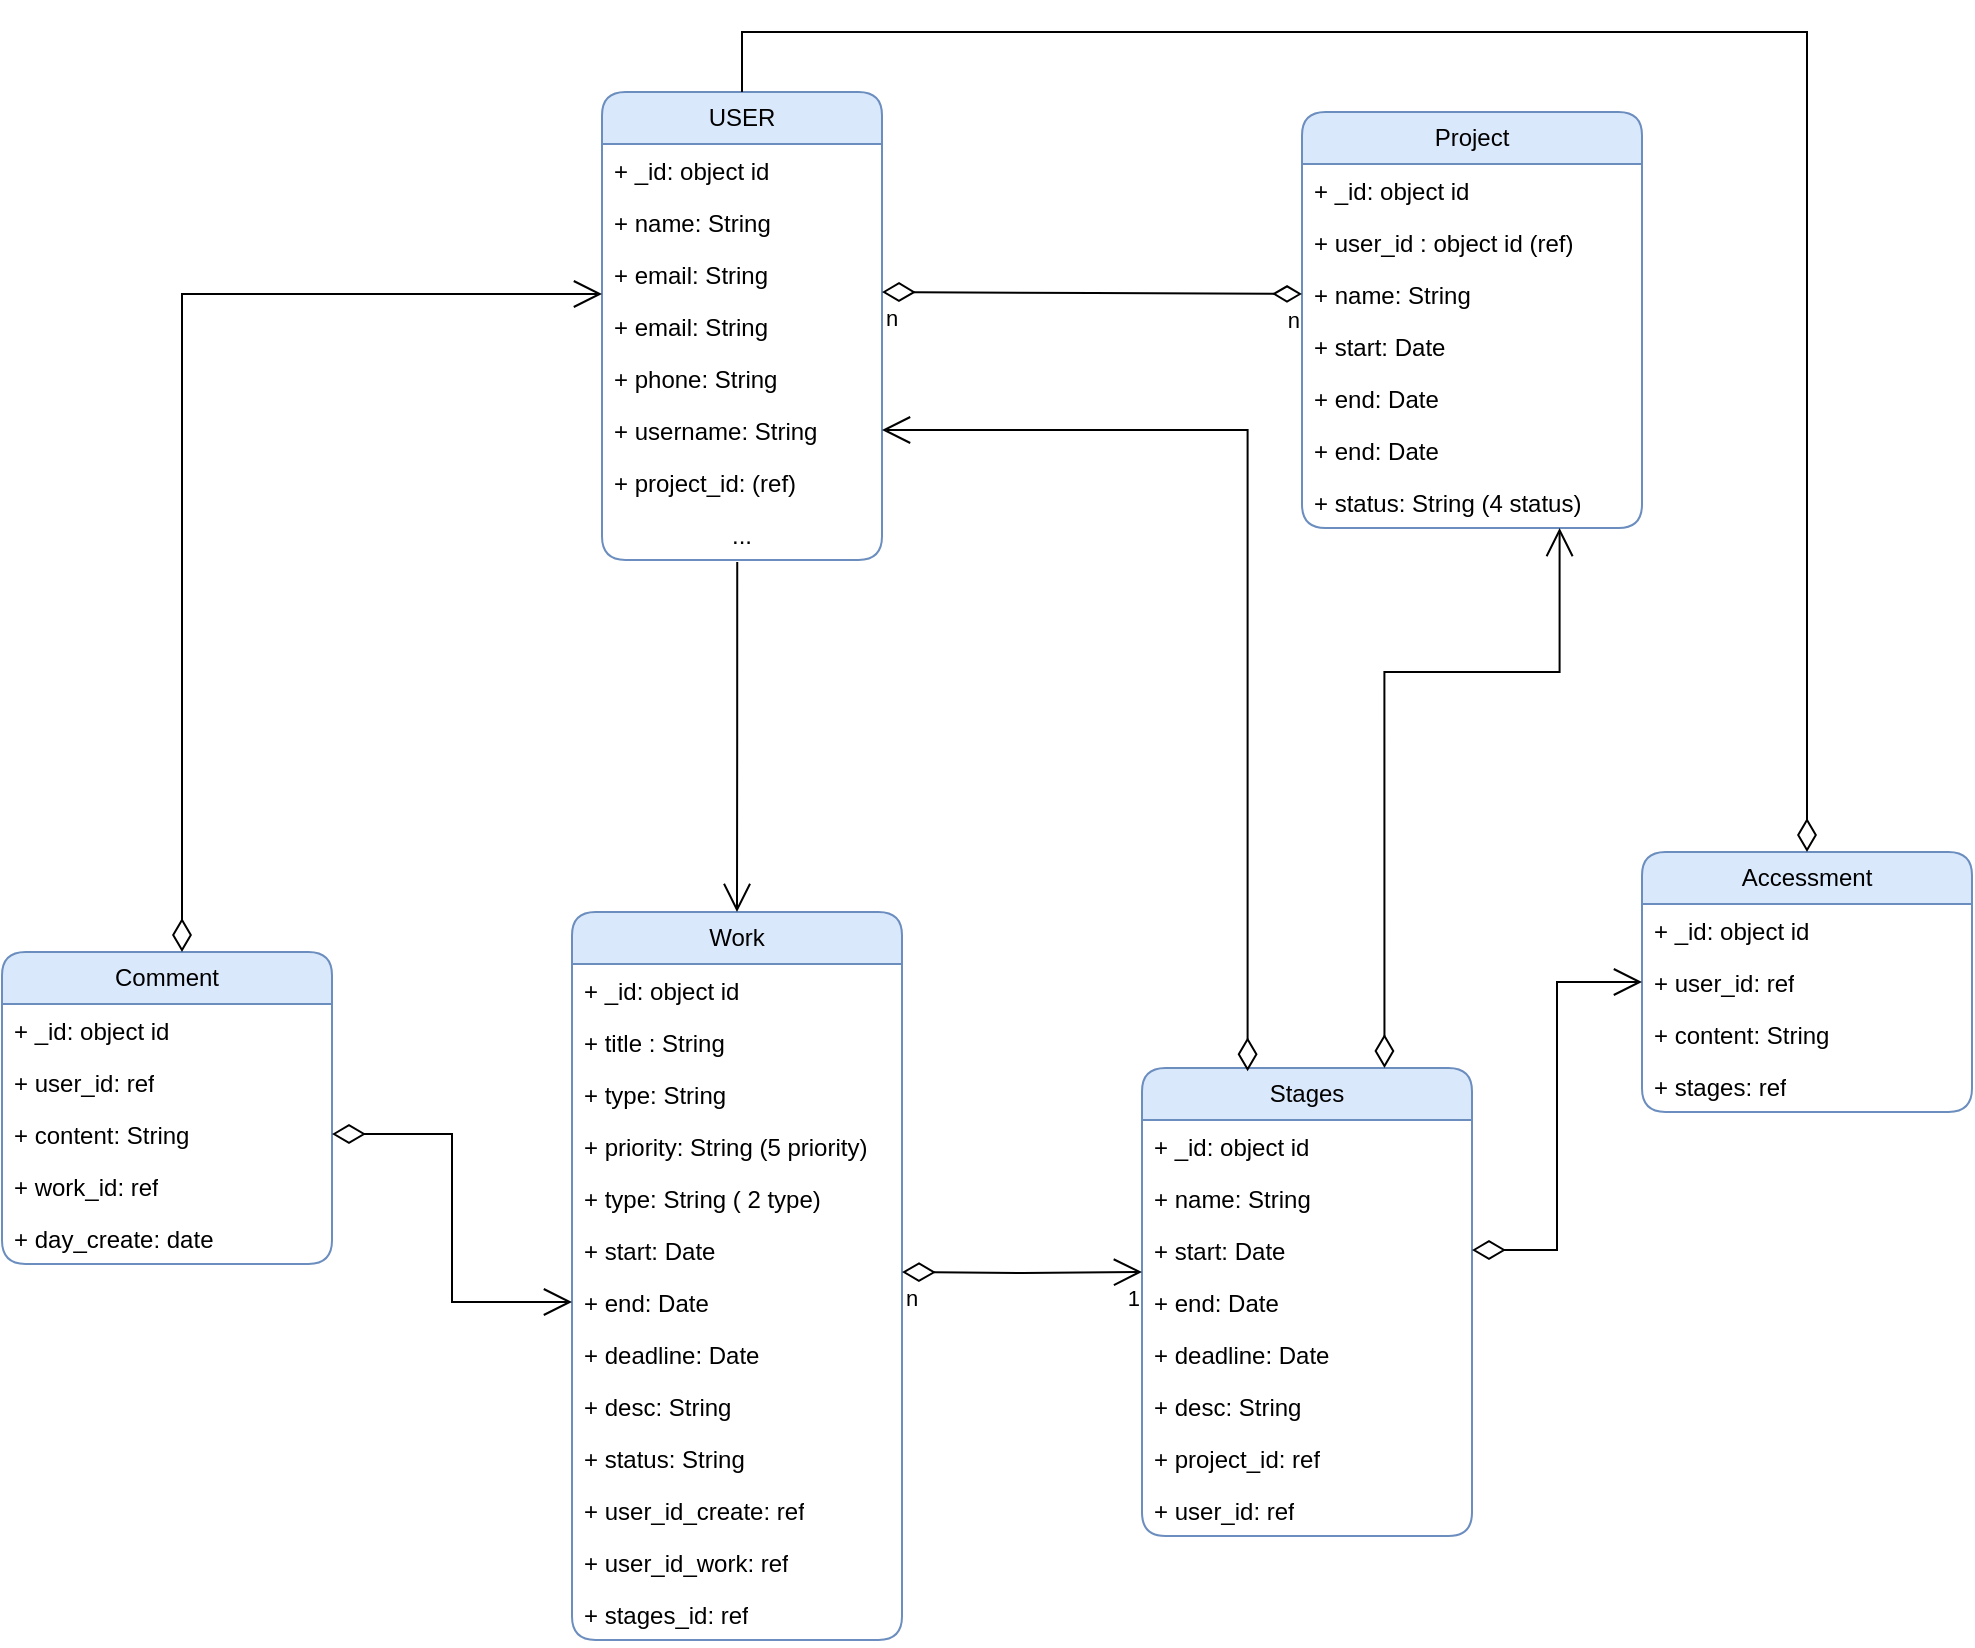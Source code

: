 <mxfile version="22.1.8" type="github">
  <diagram name="Trang-1" id="B-Z4fJsD4nCX6SHQaJ-v">
    <mxGraphModel dx="2227" dy="1912" grid="1" gridSize="10" guides="1" tooltips="1" connect="1" arrows="1" fold="1" page="1" pageScale="1" pageWidth="827" pageHeight="1169" math="0" shadow="0">
      <root>
        <mxCell id="0" />
        <mxCell id="1" parent="0" />
        <mxCell id="zbAOLoR1SOaJ92ZHvRIB-2" value="USER" style="swimlane;fontStyle=0;childLayout=stackLayout;horizontal=1;startSize=26;fillColor=#dae8fc;horizontalStack=0;resizeParent=1;resizeParentMax=0;resizeLast=0;collapsible=1;marginBottom=0;whiteSpace=wrap;html=1;strokeColor=#6c8ebf;perimeterSpacing=0;strokeWidth=1;gradientColor=none;swimlaneFillColor=none;rounded=1;swimlaneLine=1;" vertex="1" parent="1">
          <mxGeometry x="120" y="30" width="140" height="234" as="geometry" />
        </mxCell>
        <mxCell id="zbAOLoR1SOaJ92ZHvRIB-3" value="+ _id: object id" style="text;strokeColor=none;fillColor=none;align=left;verticalAlign=top;spacingLeft=4;spacingRight=4;overflow=hidden;rotatable=0;points=[[0,0.5],[1,0.5]];portConstraint=eastwest;whiteSpace=wrap;html=1;" vertex="1" parent="zbAOLoR1SOaJ92ZHvRIB-2">
          <mxGeometry y="26" width="140" height="26" as="geometry" />
        </mxCell>
        <mxCell id="zbAOLoR1SOaJ92ZHvRIB-4" value="+ name: String" style="text;strokeColor=none;fillColor=none;align=left;verticalAlign=top;spacingLeft=4;spacingRight=4;overflow=hidden;rotatable=0;points=[[0,0.5],[1,0.5]];portConstraint=eastwest;whiteSpace=wrap;html=1;" vertex="1" parent="zbAOLoR1SOaJ92ZHvRIB-2">
          <mxGeometry y="52" width="140" height="26" as="geometry" />
        </mxCell>
        <mxCell id="zbAOLoR1SOaJ92ZHvRIB-5" value="+ email: String" style="text;strokeColor=none;fillColor=none;align=left;verticalAlign=top;spacingLeft=4;spacingRight=4;overflow=hidden;rotatable=0;points=[[0,0.5],[1,0.5]];portConstraint=eastwest;whiteSpace=wrap;html=1;" vertex="1" parent="zbAOLoR1SOaJ92ZHvRIB-2">
          <mxGeometry y="78" width="140" height="26" as="geometry" />
        </mxCell>
        <mxCell id="zbAOLoR1SOaJ92ZHvRIB-22" value="+ email: String" style="text;strokeColor=none;fillColor=none;align=left;verticalAlign=top;spacingLeft=4;spacingRight=4;overflow=hidden;rotatable=0;points=[[0,0.5],[1,0.5]];portConstraint=eastwest;whiteSpace=wrap;html=1;" vertex="1" parent="zbAOLoR1SOaJ92ZHvRIB-2">
          <mxGeometry y="104" width="140" height="26" as="geometry" />
        </mxCell>
        <mxCell id="zbAOLoR1SOaJ92ZHvRIB-9" value="+ phone: String" style="text;strokeColor=none;fillColor=none;align=left;verticalAlign=top;spacingLeft=4;spacingRight=4;overflow=hidden;rotatable=0;points=[[0,0.5],[1,0.5]];portConstraint=eastwest;whiteSpace=wrap;html=1;" vertex="1" parent="zbAOLoR1SOaJ92ZHvRIB-2">
          <mxGeometry y="130" width="140" height="26" as="geometry" />
        </mxCell>
        <mxCell id="zbAOLoR1SOaJ92ZHvRIB-8" value="+ username: String" style="text;strokeColor=none;fillColor=none;align=left;verticalAlign=top;spacingLeft=4;spacingRight=4;overflow=hidden;rotatable=0;points=[[0,0.5],[1,0.5]];portConstraint=eastwest;whiteSpace=wrap;html=1;" vertex="1" parent="zbAOLoR1SOaJ92ZHvRIB-2">
          <mxGeometry y="156" width="140" height="26" as="geometry" />
        </mxCell>
        <mxCell id="zbAOLoR1SOaJ92ZHvRIB-10" value="+ project_id: (ref)" style="text;strokeColor=none;fillColor=none;align=left;verticalAlign=top;spacingLeft=4;spacingRight=4;overflow=hidden;rotatable=0;points=[[0,0.5],[1,0.5]];portConstraint=eastwest;whiteSpace=wrap;html=1;" vertex="1" parent="zbAOLoR1SOaJ92ZHvRIB-2">
          <mxGeometry y="182" width="140" height="26" as="geometry" />
        </mxCell>
        <mxCell id="zbAOLoR1SOaJ92ZHvRIB-18" value="..." style="text;strokeColor=none;fillColor=none;align=center;verticalAlign=top;spacingLeft=4;spacingRight=4;overflow=hidden;rotatable=0;points=[[0,0.5],[1,0.5]];portConstraint=eastwest;whiteSpace=wrap;html=1;" vertex="1" parent="zbAOLoR1SOaJ92ZHvRIB-2">
          <mxGeometry y="208" width="140" height="26" as="geometry" />
        </mxCell>
        <mxCell id="zbAOLoR1SOaJ92ZHvRIB-11" value="Project" style="swimlane;fontStyle=0;childLayout=stackLayout;horizontal=1;startSize=26;fillColor=#dae8fc;horizontalStack=0;resizeParent=1;resizeParentMax=0;resizeLast=0;collapsible=1;marginBottom=0;whiteSpace=wrap;html=1;strokeColor=#6c8ebf;rounded=1;" vertex="1" parent="1">
          <mxGeometry x="470" y="40" width="170" height="208" as="geometry" />
        </mxCell>
        <mxCell id="zbAOLoR1SOaJ92ZHvRIB-12" value="+ _id: object id" style="text;strokeColor=none;fillColor=none;align=left;verticalAlign=top;spacingLeft=4;spacingRight=4;overflow=hidden;rotatable=0;points=[[0,0.5],[1,0.5]];portConstraint=eastwest;whiteSpace=wrap;html=1;" vertex="1" parent="zbAOLoR1SOaJ92ZHvRIB-11">
          <mxGeometry y="26" width="170" height="26" as="geometry" />
        </mxCell>
        <mxCell id="zbAOLoR1SOaJ92ZHvRIB-13" value="+ user_id : object id (ref)" style="text;strokeColor=none;fillColor=none;align=left;verticalAlign=top;spacingLeft=4;spacingRight=4;overflow=hidden;rotatable=0;points=[[0,0.5],[1,0.5]];portConstraint=eastwest;whiteSpace=wrap;html=1;" vertex="1" parent="zbAOLoR1SOaJ92ZHvRIB-11">
          <mxGeometry y="52" width="170" height="26" as="geometry" />
        </mxCell>
        <mxCell id="zbAOLoR1SOaJ92ZHvRIB-14" value="+ name: String" style="text;strokeColor=none;fillColor=none;align=left;verticalAlign=top;spacingLeft=4;spacingRight=4;overflow=hidden;rotatable=0;points=[[0,0.5],[1,0.5]];portConstraint=eastwest;whiteSpace=wrap;html=1;" vertex="1" parent="zbAOLoR1SOaJ92ZHvRIB-11">
          <mxGeometry y="78" width="170" height="26" as="geometry" />
        </mxCell>
        <mxCell id="zbAOLoR1SOaJ92ZHvRIB-15" value="+ start: Date" style="text;strokeColor=none;fillColor=none;align=left;verticalAlign=top;spacingLeft=4;spacingRight=4;overflow=hidden;rotatable=0;points=[[0,0.5],[1,0.5]];portConstraint=eastwest;whiteSpace=wrap;html=1;" vertex="1" parent="zbAOLoR1SOaJ92ZHvRIB-11">
          <mxGeometry y="104" width="170" height="26" as="geometry" />
        </mxCell>
        <mxCell id="zbAOLoR1SOaJ92ZHvRIB-16" value="+ end: Date" style="text;strokeColor=none;fillColor=none;align=left;verticalAlign=top;spacingLeft=4;spacingRight=4;overflow=hidden;rotatable=0;points=[[0,0.5],[1,0.5]];portConstraint=eastwest;whiteSpace=wrap;html=1;" vertex="1" parent="zbAOLoR1SOaJ92ZHvRIB-11">
          <mxGeometry y="130" width="170" height="26" as="geometry" />
        </mxCell>
        <mxCell id="zbAOLoR1SOaJ92ZHvRIB-28" value="+ end: Date" style="text;strokeColor=none;fillColor=none;align=left;verticalAlign=top;spacingLeft=4;spacingRight=4;overflow=hidden;rotatable=0;points=[[0,0.5],[1,0.5]];portConstraint=eastwest;whiteSpace=wrap;html=1;" vertex="1" parent="zbAOLoR1SOaJ92ZHvRIB-11">
          <mxGeometry y="156" width="170" height="26" as="geometry" />
        </mxCell>
        <mxCell id="zbAOLoR1SOaJ92ZHvRIB-27" value="+ status: String (4 status)" style="text;strokeColor=none;fillColor=none;align=left;verticalAlign=top;spacingLeft=4;spacingRight=4;overflow=hidden;rotatable=0;points=[[0,0.5],[1,0.5]];portConstraint=eastwest;whiteSpace=wrap;html=1;" vertex="1" parent="zbAOLoR1SOaJ92ZHvRIB-11">
          <mxGeometry y="182" width="170" height="26" as="geometry" />
        </mxCell>
        <mxCell id="zbAOLoR1SOaJ92ZHvRIB-19" value="" style="endArrow=diamondThin;html=1;endSize=12;startArrow=diamondThin;startSize=14;startFill=0;edgeStyle=orthogonalEdgeStyle;rounded=0;entryX=0;entryY=0.5;entryDx=0;entryDy=0;endFill=0;" edge="1" parent="1" target="zbAOLoR1SOaJ92ZHvRIB-14">
          <mxGeometry relative="1" as="geometry">
            <mxPoint x="260" y="130" as="sourcePoint" />
            <mxPoint x="420" y="130" as="targetPoint" />
          </mxGeometry>
        </mxCell>
        <mxCell id="zbAOLoR1SOaJ92ZHvRIB-20" value="n" style="edgeLabel;resizable=0;html=1;align=left;verticalAlign=top;" connectable="0" vertex="1" parent="zbAOLoR1SOaJ92ZHvRIB-19">
          <mxGeometry x="-1" relative="1" as="geometry" />
        </mxCell>
        <mxCell id="zbAOLoR1SOaJ92ZHvRIB-21" value="n" style="edgeLabel;resizable=0;html=1;align=right;verticalAlign=top;" connectable="0" vertex="1" parent="zbAOLoR1SOaJ92ZHvRIB-19">
          <mxGeometry x="1" relative="1" as="geometry" />
        </mxCell>
        <mxCell id="zbAOLoR1SOaJ92ZHvRIB-29" value="Work" style="swimlane;fontStyle=0;childLayout=stackLayout;horizontal=1;startSize=26;fillColor=#dae8fc;horizontalStack=0;resizeParent=1;resizeParentMax=0;resizeLast=0;collapsible=1;marginBottom=0;whiteSpace=wrap;html=1;strokeColor=#6c8ebf;rounded=1;" vertex="1" parent="1">
          <mxGeometry x="105" y="440" width="165" height="364" as="geometry" />
        </mxCell>
        <mxCell id="zbAOLoR1SOaJ92ZHvRIB-30" value="+ _id: object id" style="text;strokeColor=none;fillColor=none;align=left;verticalAlign=top;spacingLeft=4;spacingRight=4;overflow=hidden;rotatable=0;points=[[0,0.5],[1,0.5]];portConstraint=eastwest;whiteSpace=wrap;html=1;" vertex="1" parent="zbAOLoR1SOaJ92ZHvRIB-29">
          <mxGeometry y="26" width="165" height="26" as="geometry" />
        </mxCell>
        <mxCell id="zbAOLoR1SOaJ92ZHvRIB-31" value="+ title : String" style="text;strokeColor=none;fillColor=none;align=left;verticalAlign=top;spacingLeft=4;spacingRight=4;overflow=hidden;rotatable=0;points=[[0,0.5],[1,0.5]];portConstraint=eastwest;whiteSpace=wrap;html=1;" vertex="1" parent="zbAOLoR1SOaJ92ZHvRIB-29">
          <mxGeometry y="52" width="165" height="26" as="geometry" />
        </mxCell>
        <mxCell id="zbAOLoR1SOaJ92ZHvRIB-32" value="+ type: String" style="text;strokeColor=none;fillColor=none;align=left;verticalAlign=top;spacingLeft=4;spacingRight=4;overflow=hidden;rotatable=0;points=[[0,0.5],[1,0.5]];portConstraint=eastwest;whiteSpace=wrap;html=1;" vertex="1" parent="zbAOLoR1SOaJ92ZHvRIB-29">
          <mxGeometry y="78" width="165" height="26" as="geometry" />
        </mxCell>
        <mxCell id="zbAOLoR1SOaJ92ZHvRIB-33" value="+ priority: String (5&amp;nbsp;priority)" style="text;strokeColor=none;fillColor=none;align=left;verticalAlign=top;spacingLeft=4;spacingRight=4;overflow=hidden;rotatable=0;points=[[0,0.5],[1,0.5]];portConstraint=eastwest;whiteSpace=wrap;html=1;" vertex="1" parent="zbAOLoR1SOaJ92ZHvRIB-29">
          <mxGeometry y="104" width="165" height="26" as="geometry" />
        </mxCell>
        <mxCell id="zbAOLoR1SOaJ92ZHvRIB-34" value="+ type: String ( 2 type)" style="text;strokeColor=none;fillColor=none;align=left;verticalAlign=top;spacingLeft=4;spacingRight=4;overflow=hidden;rotatable=0;points=[[0,0.5],[1,0.5]];portConstraint=eastwest;whiteSpace=wrap;html=1;" vertex="1" parent="zbAOLoR1SOaJ92ZHvRIB-29">
          <mxGeometry y="130" width="165" height="26" as="geometry" />
        </mxCell>
        <mxCell id="zbAOLoR1SOaJ92ZHvRIB-35" value="+ start: Date" style="text;strokeColor=none;fillColor=none;align=left;verticalAlign=top;spacingLeft=4;spacingRight=4;overflow=hidden;rotatable=0;points=[[0,0.5],[1,0.5]];portConstraint=eastwest;whiteSpace=wrap;html=1;" vertex="1" parent="zbAOLoR1SOaJ92ZHvRIB-29">
          <mxGeometry y="156" width="165" height="26" as="geometry" />
        </mxCell>
        <mxCell id="zbAOLoR1SOaJ92ZHvRIB-36" value="+ end: Date" style="text;strokeColor=none;fillColor=none;align=left;verticalAlign=top;spacingLeft=4;spacingRight=4;overflow=hidden;rotatable=0;points=[[0,0.5],[1,0.5]];portConstraint=eastwest;whiteSpace=wrap;html=1;" vertex="1" parent="zbAOLoR1SOaJ92ZHvRIB-29">
          <mxGeometry y="182" width="165" height="26" as="geometry" />
        </mxCell>
        <mxCell id="zbAOLoR1SOaJ92ZHvRIB-37" value="+ deadline: Date" style="text;strokeColor=none;fillColor=none;align=left;verticalAlign=top;spacingLeft=4;spacingRight=4;overflow=hidden;rotatable=0;points=[[0,0.5],[1,0.5]];portConstraint=eastwest;whiteSpace=wrap;html=1;" vertex="1" parent="zbAOLoR1SOaJ92ZHvRIB-29">
          <mxGeometry y="208" width="165" height="26" as="geometry" />
        </mxCell>
        <mxCell id="zbAOLoR1SOaJ92ZHvRIB-38" value="+ desc: String" style="text;strokeColor=none;fillColor=none;align=left;verticalAlign=top;spacingLeft=4;spacingRight=4;overflow=hidden;rotatable=0;points=[[0,0.5],[1,0.5]];portConstraint=eastwest;whiteSpace=wrap;html=1;" vertex="1" parent="zbAOLoR1SOaJ92ZHvRIB-29">
          <mxGeometry y="234" width="165" height="26" as="geometry" />
        </mxCell>
        <mxCell id="zbAOLoR1SOaJ92ZHvRIB-39" value="+ status: String" style="text;strokeColor=none;fillColor=none;align=left;verticalAlign=top;spacingLeft=4;spacingRight=4;overflow=hidden;rotatable=0;points=[[0,0.5],[1,0.5]];portConstraint=eastwest;whiteSpace=wrap;html=1;" vertex="1" parent="zbAOLoR1SOaJ92ZHvRIB-29">
          <mxGeometry y="260" width="165" height="26" as="geometry" />
        </mxCell>
        <mxCell id="zbAOLoR1SOaJ92ZHvRIB-40" value="+ user_id_create: ref" style="text;strokeColor=none;fillColor=none;align=left;verticalAlign=top;spacingLeft=4;spacingRight=4;overflow=hidden;rotatable=0;points=[[0,0.5],[1,0.5]];portConstraint=eastwest;whiteSpace=wrap;html=1;" vertex="1" parent="zbAOLoR1SOaJ92ZHvRIB-29">
          <mxGeometry y="286" width="165" height="26" as="geometry" />
        </mxCell>
        <mxCell id="zbAOLoR1SOaJ92ZHvRIB-41" value="+ user_id_work: ref" style="text;strokeColor=none;fillColor=none;align=left;verticalAlign=top;spacingLeft=4;spacingRight=4;overflow=hidden;rotatable=0;points=[[0,0.5],[1,0.5]];portConstraint=eastwest;whiteSpace=wrap;html=1;" vertex="1" parent="zbAOLoR1SOaJ92ZHvRIB-29">
          <mxGeometry y="312" width="165" height="26" as="geometry" />
        </mxCell>
        <mxCell id="zbAOLoR1SOaJ92ZHvRIB-90" value="+ stages_id: ref" style="text;strokeColor=none;fillColor=none;align=left;verticalAlign=top;spacingLeft=4;spacingRight=4;overflow=hidden;rotatable=0;points=[[0,0.5],[1,0.5]];portConstraint=eastwest;whiteSpace=wrap;html=1;" vertex="1" parent="zbAOLoR1SOaJ92ZHvRIB-29">
          <mxGeometry y="338" width="165" height="26" as="geometry" />
        </mxCell>
        <mxCell id="zbAOLoR1SOaJ92ZHvRIB-52" value="" style="endArrow=open;html=1;endSize=12;startArrow=none;startSize=14;startFill=0;edgeStyle=orthogonalEdgeStyle;rounded=0;exitX=0.483;exitY=1.038;exitDx=0;exitDy=0;exitPerimeter=0;entryX=0.5;entryY=0;entryDx=0;entryDy=0;" edge="1" parent="1" source="zbAOLoR1SOaJ92ZHvRIB-18" target="zbAOLoR1SOaJ92ZHvRIB-29">
          <mxGeometry relative="1" as="geometry">
            <mxPoint x="230" y="390" as="sourcePoint" />
            <mxPoint x="188" y="400" as="targetPoint" />
          </mxGeometry>
        </mxCell>
        <mxCell id="zbAOLoR1SOaJ92ZHvRIB-55" value="Stages" style="swimlane;fontStyle=0;childLayout=stackLayout;horizontal=1;startSize=26;fillColor=#dae8fc;horizontalStack=0;resizeParent=1;resizeParentMax=0;resizeLast=0;collapsible=1;marginBottom=0;whiteSpace=wrap;html=1;strokeColor=#6c8ebf;rounded=1;" vertex="1" parent="1">
          <mxGeometry x="390" y="518" width="165" height="234" as="geometry" />
        </mxCell>
        <mxCell id="zbAOLoR1SOaJ92ZHvRIB-56" value="+ _id: object id" style="text;strokeColor=none;fillColor=none;align=left;verticalAlign=top;spacingLeft=4;spacingRight=4;overflow=hidden;rotatable=0;points=[[0,0.5],[1,0.5]];portConstraint=eastwest;whiteSpace=wrap;html=1;" vertex="1" parent="zbAOLoR1SOaJ92ZHvRIB-55">
          <mxGeometry y="26" width="165" height="26" as="geometry" />
        </mxCell>
        <mxCell id="zbAOLoR1SOaJ92ZHvRIB-57" value="+ name: String&lt;br&gt;" style="text;strokeColor=none;fillColor=none;align=left;verticalAlign=top;spacingLeft=4;spacingRight=4;overflow=hidden;rotatable=0;points=[[0,0.5],[1,0.5]];portConstraint=eastwest;whiteSpace=wrap;html=1;" vertex="1" parent="zbAOLoR1SOaJ92ZHvRIB-55">
          <mxGeometry y="52" width="165" height="26" as="geometry" />
        </mxCell>
        <mxCell id="zbAOLoR1SOaJ92ZHvRIB-61" value="+ start: Date" style="text;strokeColor=none;fillColor=none;align=left;verticalAlign=top;spacingLeft=4;spacingRight=4;overflow=hidden;rotatable=0;points=[[0,0.5],[1,0.5]];portConstraint=eastwest;whiteSpace=wrap;html=1;" vertex="1" parent="zbAOLoR1SOaJ92ZHvRIB-55">
          <mxGeometry y="78" width="165" height="26" as="geometry" />
        </mxCell>
        <mxCell id="zbAOLoR1SOaJ92ZHvRIB-62" value="+ end: Date" style="text;strokeColor=none;fillColor=none;align=left;verticalAlign=top;spacingLeft=4;spacingRight=4;overflow=hidden;rotatable=0;points=[[0,0.5],[1,0.5]];portConstraint=eastwest;whiteSpace=wrap;html=1;" vertex="1" parent="zbAOLoR1SOaJ92ZHvRIB-55">
          <mxGeometry y="104" width="165" height="26" as="geometry" />
        </mxCell>
        <mxCell id="zbAOLoR1SOaJ92ZHvRIB-63" value="+ deadline: Date" style="text;strokeColor=none;fillColor=none;align=left;verticalAlign=top;spacingLeft=4;spacingRight=4;overflow=hidden;rotatable=0;points=[[0,0.5],[1,0.5]];portConstraint=eastwest;whiteSpace=wrap;html=1;" vertex="1" parent="zbAOLoR1SOaJ92ZHvRIB-55">
          <mxGeometry y="130" width="165" height="26" as="geometry" />
        </mxCell>
        <mxCell id="zbAOLoR1SOaJ92ZHvRIB-64" value="+ desc: String" style="text;strokeColor=none;fillColor=none;align=left;verticalAlign=top;spacingLeft=4;spacingRight=4;overflow=hidden;rotatable=0;points=[[0,0.5],[1,0.5]];portConstraint=eastwest;whiteSpace=wrap;html=1;" vertex="1" parent="zbAOLoR1SOaJ92ZHvRIB-55">
          <mxGeometry y="156" width="165" height="26" as="geometry" />
        </mxCell>
        <mxCell id="zbAOLoR1SOaJ92ZHvRIB-89" value="+ project_id: ref" style="text;strokeColor=none;fillColor=none;align=left;verticalAlign=top;spacingLeft=4;spacingRight=4;overflow=hidden;rotatable=0;points=[[0,0.5],[1,0.5]];portConstraint=eastwest;whiteSpace=wrap;html=1;" vertex="1" parent="zbAOLoR1SOaJ92ZHvRIB-55">
          <mxGeometry y="182" width="165" height="26" as="geometry" />
        </mxCell>
        <mxCell id="zbAOLoR1SOaJ92ZHvRIB-106" value="+ user_id: ref" style="text;strokeColor=none;fillColor=none;align=left;verticalAlign=top;spacingLeft=4;spacingRight=4;overflow=hidden;rotatable=0;points=[[0,0.5],[1,0.5]];portConstraint=eastwest;whiteSpace=wrap;html=1;" vertex="1" parent="zbAOLoR1SOaJ92ZHvRIB-55">
          <mxGeometry y="208" width="165" height="26" as="geometry" />
        </mxCell>
        <mxCell id="zbAOLoR1SOaJ92ZHvRIB-68" value="" style="endArrow=open;html=1;endSize=12;startArrow=diamondThin;startSize=14;startFill=0;edgeStyle=orthogonalEdgeStyle;rounded=0;entryX=0;entryY=0.923;entryDx=0;entryDy=0;entryPerimeter=0;" edge="1" parent="1" target="zbAOLoR1SOaJ92ZHvRIB-61">
          <mxGeometry relative="1" as="geometry">
            <mxPoint x="270" y="620" as="sourcePoint" />
            <mxPoint x="430" y="620" as="targetPoint" />
          </mxGeometry>
        </mxCell>
        <mxCell id="zbAOLoR1SOaJ92ZHvRIB-69" value="n" style="edgeLabel;resizable=0;html=1;align=left;verticalAlign=top;" connectable="0" vertex="1" parent="zbAOLoR1SOaJ92ZHvRIB-68">
          <mxGeometry x="-1" relative="1" as="geometry" />
        </mxCell>
        <mxCell id="zbAOLoR1SOaJ92ZHvRIB-70" value="1" style="edgeLabel;resizable=0;html=1;align=right;verticalAlign=top;" connectable="0" vertex="1" parent="zbAOLoR1SOaJ92ZHvRIB-68">
          <mxGeometry x="1" relative="1" as="geometry" />
        </mxCell>
        <mxCell id="zbAOLoR1SOaJ92ZHvRIB-71" value="Accessment" style="swimlane;fontStyle=0;childLayout=stackLayout;horizontal=1;startSize=26;fillColor=#dae8fc;horizontalStack=0;resizeParent=1;resizeParentMax=0;resizeLast=0;collapsible=1;marginBottom=0;whiteSpace=wrap;html=1;strokeColor=#6c8ebf;rounded=1;" vertex="1" parent="1">
          <mxGeometry x="640" y="410" width="165" height="130" as="geometry" />
        </mxCell>
        <mxCell id="zbAOLoR1SOaJ92ZHvRIB-72" value="+ _id: object id" style="text;strokeColor=none;fillColor=none;align=left;verticalAlign=top;spacingLeft=4;spacingRight=4;overflow=hidden;rotatable=0;points=[[0,0.5],[1,0.5]];portConstraint=eastwest;whiteSpace=wrap;html=1;" vertex="1" parent="zbAOLoR1SOaJ92ZHvRIB-71">
          <mxGeometry y="26" width="165" height="26" as="geometry" />
        </mxCell>
        <mxCell id="zbAOLoR1SOaJ92ZHvRIB-73" value="+ user_id: ref" style="text;strokeColor=none;fillColor=none;align=left;verticalAlign=top;spacingLeft=4;spacingRight=4;overflow=hidden;rotatable=0;points=[[0,0.5],[1,0.5]];portConstraint=eastwest;whiteSpace=wrap;html=1;" vertex="1" parent="zbAOLoR1SOaJ92ZHvRIB-71">
          <mxGeometry y="52" width="165" height="26" as="geometry" />
        </mxCell>
        <mxCell id="zbAOLoR1SOaJ92ZHvRIB-74" value="+ content: String" style="text;strokeColor=none;fillColor=none;align=left;verticalAlign=top;spacingLeft=4;spacingRight=4;overflow=hidden;rotatable=0;points=[[0,0.5],[1,0.5]];portConstraint=eastwest;whiteSpace=wrap;html=1;" vertex="1" parent="zbAOLoR1SOaJ92ZHvRIB-71">
          <mxGeometry y="78" width="165" height="26" as="geometry" />
        </mxCell>
        <mxCell id="zbAOLoR1SOaJ92ZHvRIB-91" value="+ stages: ref" style="text;strokeColor=none;fillColor=none;align=left;verticalAlign=top;spacingLeft=4;spacingRight=4;overflow=hidden;rotatable=0;points=[[0,0.5],[1,0.5]];portConstraint=eastwest;whiteSpace=wrap;html=1;" vertex="1" parent="zbAOLoR1SOaJ92ZHvRIB-71">
          <mxGeometry y="104" width="165" height="26" as="geometry" />
        </mxCell>
        <mxCell id="zbAOLoR1SOaJ92ZHvRIB-81" value="" style="endArrow=open;endFill=0;endSize=12;html=1;rounded=0;edgeStyle=orthogonalEdgeStyle;entryX=0;entryY=0.5;entryDx=0;entryDy=0;startArrow=diamondThin;startFill=0;exitX=1;exitY=0.5;exitDx=0;exitDy=0;startSize=14;" edge="1" parent="1" source="zbAOLoR1SOaJ92ZHvRIB-61" target="zbAOLoR1SOaJ92ZHvRIB-73">
          <mxGeometry width="160" relative="1" as="geometry">
            <mxPoint x="670" y="609" as="sourcePoint" />
            <mxPoint x="860" y="600" as="targetPoint" />
          </mxGeometry>
        </mxCell>
        <mxCell id="zbAOLoR1SOaJ92ZHvRIB-88" value="" style="endArrow=diamondThin;endFill=0;endSize=14;html=1;rounded=0;edgeStyle=orthogonalEdgeStyle;entryX=0.5;entryY=0;entryDx=0;entryDy=0;startArrow=open;startFill=0;startSize=12;" edge="1" parent="1">
          <mxGeometry width="160" relative="1" as="geometry">
            <mxPoint x="598.797" y="248" as="sourcePoint" />
            <mxPoint x="511.23" y="518" as="targetPoint" />
            <Array as="points">
              <mxPoint x="598.73" y="320" />
              <mxPoint x="510.73" y="320" />
            </Array>
          </mxGeometry>
        </mxCell>
        <mxCell id="zbAOLoR1SOaJ92ZHvRIB-92" value="" style="endArrow=diamondThin;endFill=0;endSize=14;html=1;rounded=0;edgeStyle=orthogonalEdgeStyle;exitX=0.5;exitY=0;exitDx=0;exitDy=0;entryX=0.5;entryY=0;entryDx=0;entryDy=0;" edge="1" parent="1" source="zbAOLoR1SOaJ92ZHvRIB-2" target="zbAOLoR1SOaJ92ZHvRIB-71">
          <mxGeometry width="160" relative="1" as="geometry">
            <mxPoint x="510" y="60" as="sourcePoint" />
            <mxPoint x="670" y="60" as="targetPoint" />
            <Array as="points">
              <mxPoint x="190" />
              <mxPoint x="723" />
            </Array>
          </mxGeometry>
        </mxCell>
        <mxCell id="zbAOLoR1SOaJ92ZHvRIB-93" value="Comment" style="swimlane;fontStyle=0;childLayout=stackLayout;horizontal=1;startSize=26;fillColor=#dae8fc;horizontalStack=0;resizeParent=1;resizeParentMax=0;resizeLast=0;collapsible=1;marginBottom=0;whiteSpace=wrap;html=1;strokeColor=#6c8ebf;rounded=1;" vertex="1" parent="1">
          <mxGeometry x="-180" y="460" width="165" height="156" as="geometry" />
        </mxCell>
        <mxCell id="zbAOLoR1SOaJ92ZHvRIB-94" value="+ _id: object id" style="text;strokeColor=none;fillColor=none;align=left;verticalAlign=top;spacingLeft=4;spacingRight=4;overflow=hidden;rotatable=0;points=[[0,0.5],[1,0.5]];portConstraint=eastwest;whiteSpace=wrap;html=1;" vertex="1" parent="zbAOLoR1SOaJ92ZHvRIB-93">
          <mxGeometry y="26" width="165" height="26" as="geometry" />
        </mxCell>
        <mxCell id="zbAOLoR1SOaJ92ZHvRIB-95" value="+ user_id: ref" style="text;strokeColor=none;fillColor=none;align=left;verticalAlign=top;spacingLeft=4;spacingRight=4;overflow=hidden;rotatable=0;points=[[0,0.5],[1,0.5]];portConstraint=eastwest;whiteSpace=wrap;html=1;" vertex="1" parent="zbAOLoR1SOaJ92ZHvRIB-93">
          <mxGeometry y="52" width="165" height="26" as="geometry" />
        </mxCell>
        <mxCell id="zbAOLoR1SOaJ92ZHvRIB-96" value="+ content: String" style="text;strokeColor=none;fillColor=none;align=left;verticalAlign=top;spacingLeft=4;spacingRight=4;overflow=hidden;rotatable=0;points=[[0,0.5],[1,0.5]];portConstraint=eastwest;whiteSpace=wrap;html=1;" vertex="1" parent="zbAOLoR1SOaJ92ZHvRIB-93">
          <mxGeometry y="78" width="165" height="26" as="geometry" />
        </mxCell>
        <mxCell id="zbAOLoR1SOaJ92ZHvRIB-97" value="+ work_id: ref" style="text;strokeColor=none;fillColor=none;align=left;verticalAlign=top;spacingLeft=4;spacingRight=4;overflow=hidden;rotatable=0;points=[[0,0.5],[1,0.5]];portConstraint=eastwest;whiteSpace=wrap;html=1;" vertex="1" parent="zbAOLoR1SOaJ92ZHvRIB-93">
          <mxGeometry y="104" width="165" height="26" as="geometry" />
        </mxCell>
        <mxCell id="zbAOLoR1SOaJ92ZHvRIB-102" value="+ day_create: date" style="text;strokeColor=none;fillColor=none;align=left;verticalAlign=top;spacingLeft=4;spacingRight=4;overflow=hidden;rotatable=0;points=[[0,0.5],[1,0.5]];portConstraint=eastwest;whiteSpace=wrap;html=1;" vertex="1" parent="zbAOLoR1SOaJ92ZHvRIB-93">
          <mxGeometry y="130" width="165" height="26" as="geometry" />
        </mxCell>
        <mxCell id="zbAOLoR1SOaJ92ZHvRIB-101" value="" style="endArrow=open;endFill=1;endSize=12;html=1;rounded=0;edgeStyle=orthogonalEdgeStyle;entryX=0;entryY=0.5;entryDx=0;entryDy=0;exitX=1;exitY=0.5;exitDx=0;exitDy=0;startArrow=diamondThin;startFill=0;startSize=14;" edge="1" parent="1" source="zbAOLoR1SOaJ92ZHvRIB-96" target="zbAOLoR1SOaJ92ZHvRIB-36">
          <mxGeometry width="160" relative="1" as="geometry">
            <mxPoint x="-50" y="500" as="sourcePoint" />
            <mxPoint x="110" y="500" as="targetPoint" />
          </mxGeometry>
        </mxCell>
        <mxCell id="zbAOLoR1SOaJ92ZHvRIB-103" value="" style="endArrow=open;endFill=1;endSize=12;html=1;rounded=0;edgeStyle=orthogonalEdgeStyle;exitX=0.75;exitY=0;exitDx=0;exitDy=0;startArrow=diamondThin;startFill=0;startSize=14;" edge="1" parent="1">
          <mxGeometry width="160" relative="1" as="geometry">
            <mxPoint x="-90" y="460" as="sourcePoint" />
            <mxPoint x="120" y="131" as="targetPoint" />
            <Array as="points">
              <mxPoint x="-90" y="131" />
            </Array>
          </mxGeometry>
        </mxCell>
        <mxCell id="zbAOLoR1SOaJ92ZHvRIB-105" value="" style="endArrow=diamondThin;startArrow=open;endFill=0;startFill=0;html=1;rounded=0;edgeStyle=orthogonalEdgeStyle;exitX=1;exitY=0.5;exitDx=0;exitDy=0;entryX=0.32;entryY=0.007;entryDx=0;entryDy=0;entryPerimeter=0;endSize=14;startSize=12;" edge="1" parent="1" source="zbAOLoR1SOaJ92ZHvRIB-8" target="zbAOLoR1SOaJ92ZHvRIB-55">
          <mxGeometry width="160" relative="1" as="geometry">
            <mxPoint x="260" y="370" as="sourcePoint" />
            <mxPoint x="420" y="370" as="targetPoint" />
          </mxGeometry>
        </mxCell>
      </root>
    </mxGraphModel>
  </diagram>
</mxfile>
